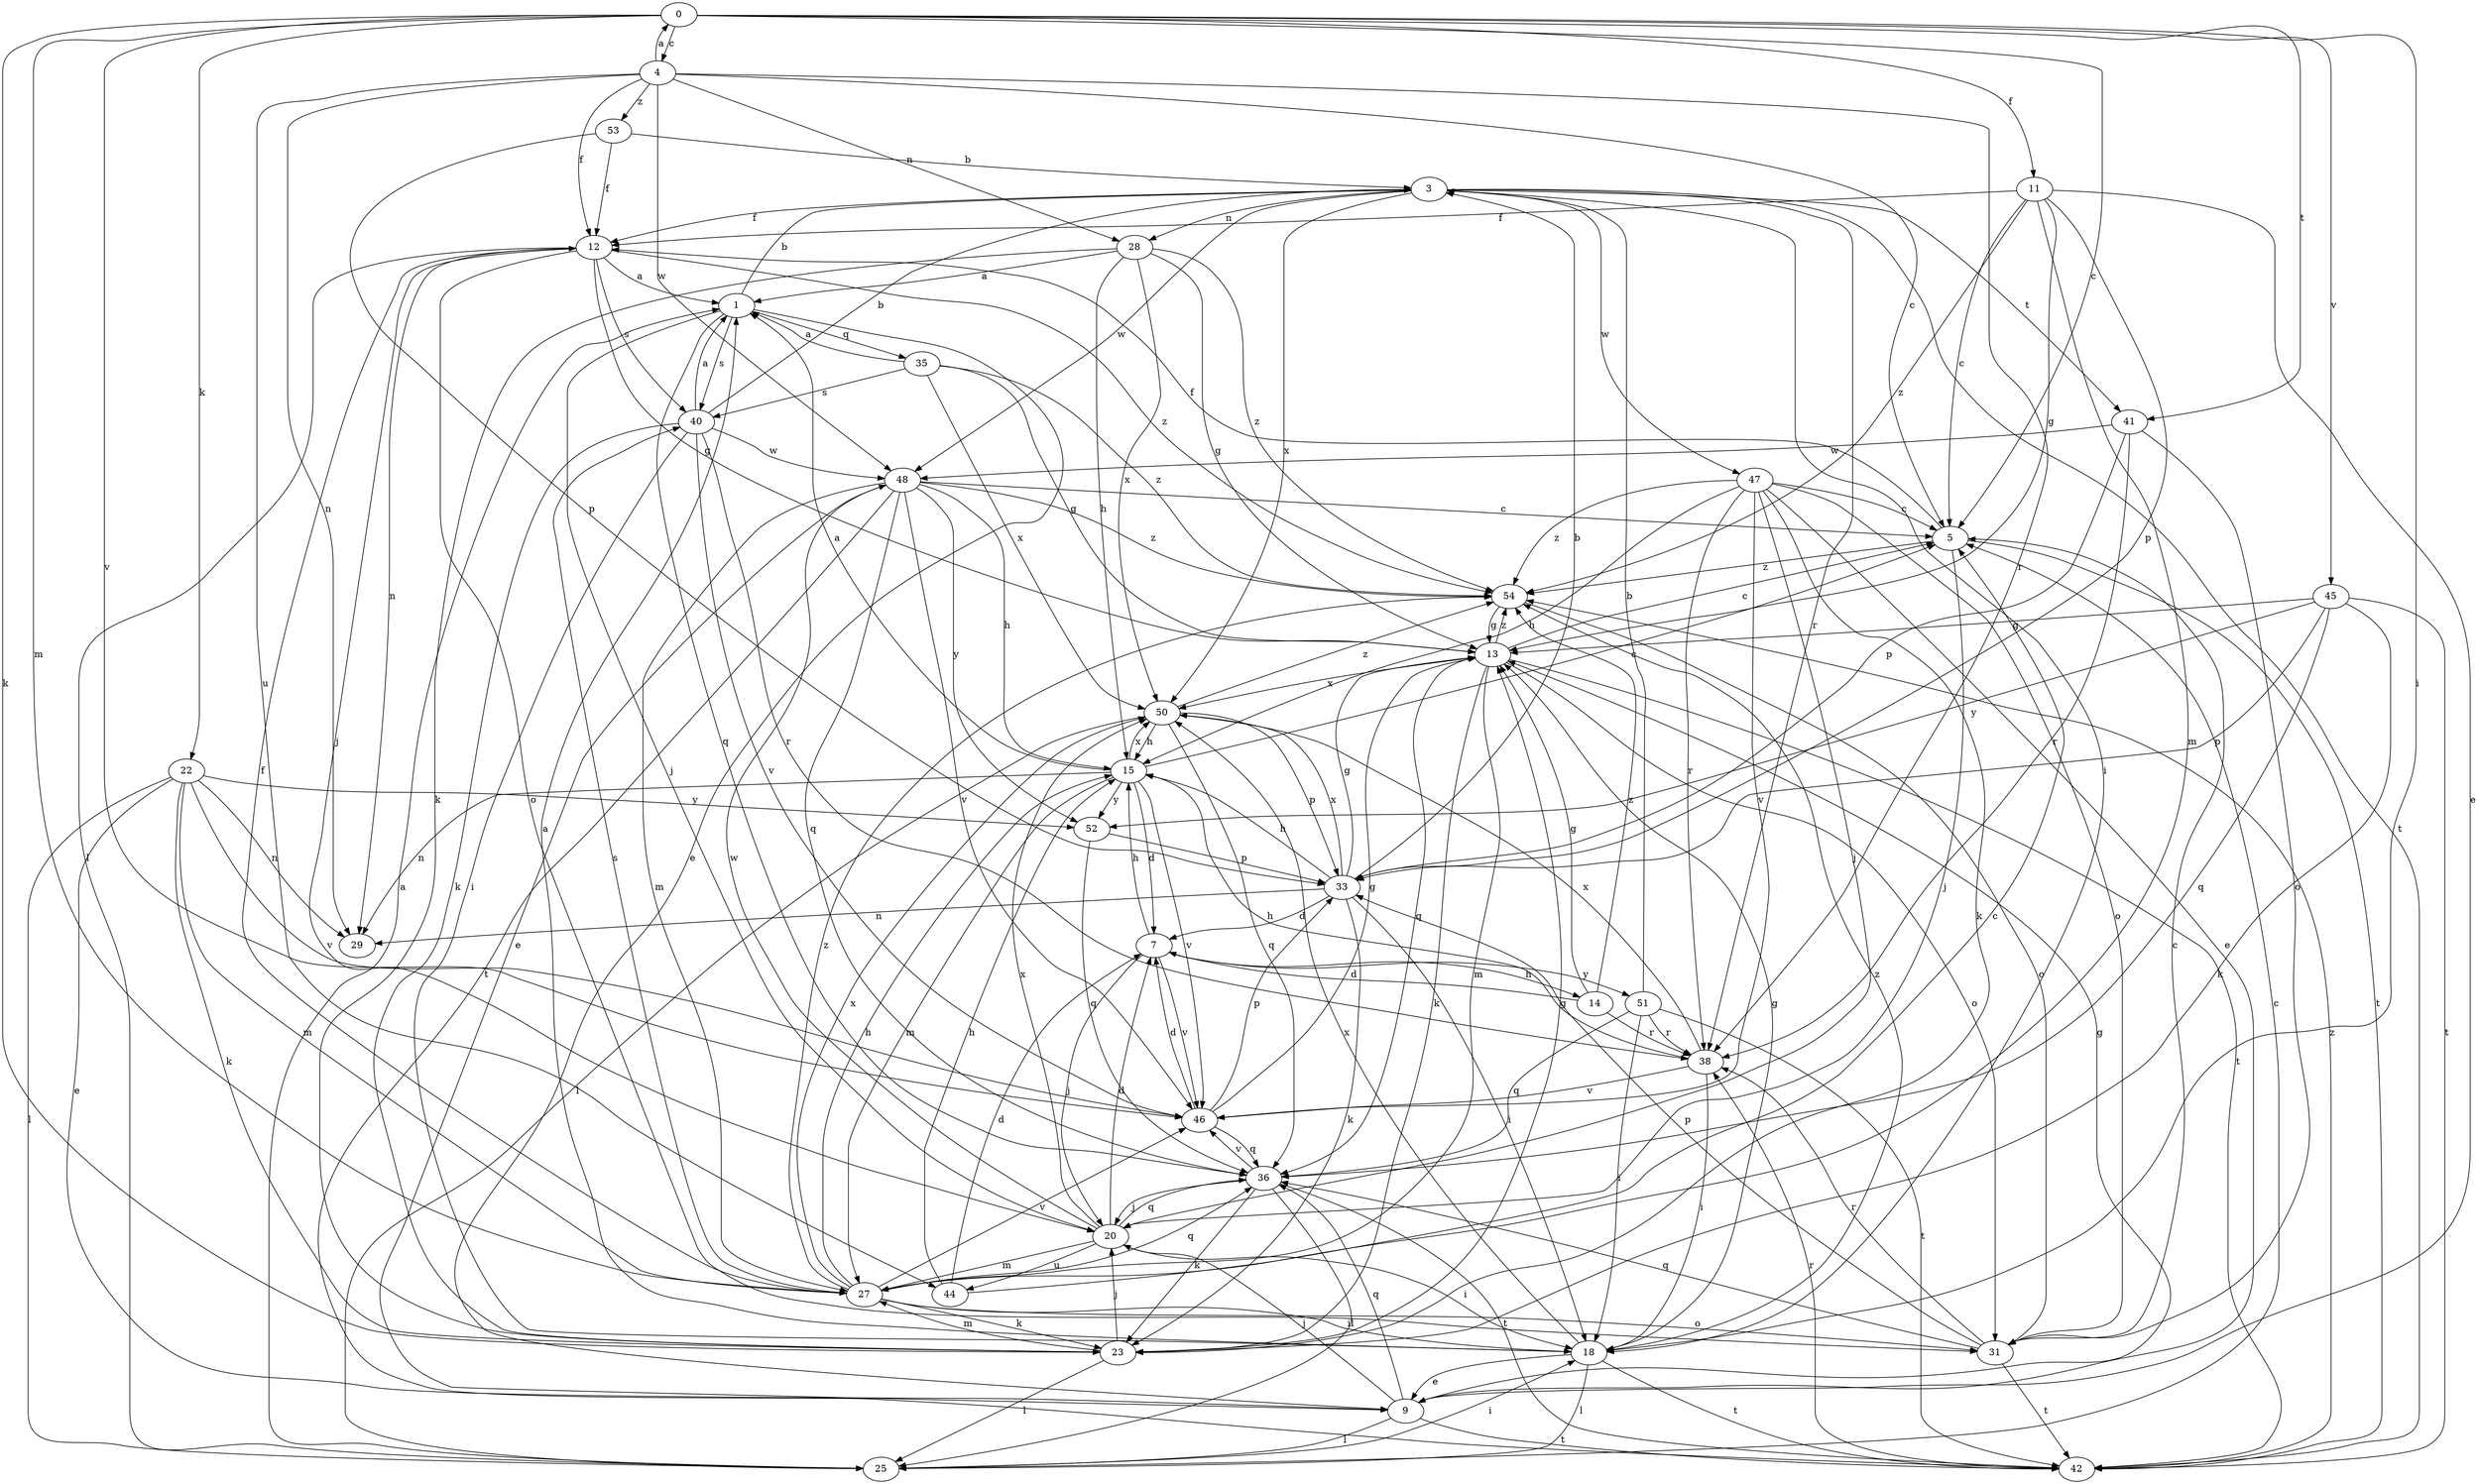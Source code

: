 strict digraph  {
0;
1;
3;
4;
5;
7;
9;
11;
12;
13;
14;
15;
18;
20;
22;
23;
25;
27;
28;
29;
31;
33;
35;
36;
38;
40;
41;
42;
44;
45;
46;
47;
48;
50;
51;
52;
53;
54;
0 -> 4  [label=c];
0 -> 5  [label=c];
0 -> 11  [label=f];
0 -> 18  [label=i];
0 -> 22  [label=k];
0 -> 23  [label=k];
0 -> 27  [label=m];
0 -> 41  [label=t];
0 -> 45  [label=v];
0 -> 46  [label=v];
1 -> 3  [label=b];
1 -> 9  [label=e];
1 -> 20  [label=j];
1 -> 35  [label=q];
1 -> 36  [label=q];
1 -> 40  [label=s];
3 -> 12  [label=f];
3 -> 18  [label=i];
3 -> 28  [label=n];
3 -> 38  [label=r];
3 -> 41  [label=t];
3 -> 42  [label=t];
3 -> 47  [label=w];
3 -> 48  [label=w];
3 -> 50  [label=x];
4 -> 0  [label=a];
4 -> 5  [label=c];
4 -> 12  [label=f];
4 -> 28  [label=n];
4 -> 29  [label=n];
4 -> 38  [label=r];
4 -> 44  [label=u];
4 -> 48  [label=w];
4 -> 53  [label=z];
5 -> 12  [label=f];
5 -> 20  [label=j];
5 -> 42  [label=t];
5 -> 54  [label=z];
7 -> 14  [label=h];
7 -> 15  [label=h];
7 -> 20  [label=j];
7 -> 46  [label=v];
7 -> 51  [label=y];
9 -> 13  [label=g];
9 -> 20  [label=j];
9 -> 25  [label=l];
9 -> 36  [label=q];
9 -> 42  [label=t];
11 -> 5  [label=c];
11 -> 9  [label=e];
11 -> 12  [label=f];
11 -> 13  [label=g];
11 -> 27  [label=m];
11 -> 33  [label=p];
11 -> 54  [label=z];
12 -> 1  [label=a];
12 -> 13  [label=g];
12 -> 20  [label=j];
12 -> 25  [label=l];
12 -> 29  [label=n];
12 -> 31  [label=o];
12 -> 40  [label=s];
12 -> 54  [label=z];
13 -> 5  [label=c];
13 -> 23  [label=k];
13 -> 27  [label=m];
13 -> 31  [label=o];
13 -> 36  [label=q];
13 -> 42  [label=t];
13 -> 50  [label=x];
13 -> 54  [label=z];
14 -> 7  [label=d];
14 -> 13  [label=g];
14 -> 38  [label=r];
14 -> 54  [label=z];
15 -> 1  [label=a];
15 -> 5  [label=c];
15 -> 7  [label=d];
15 -> 27  [label=m];
15 -> 29  [label=n];
15 -> 46  [label=v];
15 -> 50  [label=x];
15 -> 52  [label=y];
18 -> 1  [label=a];
18 -> 9  [label=e];
18 -> 13  [label=g];
18 -> 25  [label=l];
18 -> 42  [label=t];
18 -> 50  [label=x];
18 -> 54  [label=z];
20 -> 7  [label=d];
20 -> 18  [label=i];
20 -> 27  [label=m];
20 -> 36  [label=q];
20 -> 44  [label=u];
20 -> 48  [label=w];
20 -> 50  [label=x];
22 -> 9  [label=e];
22 -> 23  [label=k];
22 -> 25  [label=l];
22 -> 27  [label=m];
22 -> 29  [label=n];
22 -> 46  [label=v];
22 -> 52  [label=y];
23 -> 13  [label=g];
23 -> 20  [label=j];
23 -> 25  [label=l];
23 -> 27  [label=m];
25 -> 1  [label=a];
25 -> 5  [label=c];
25 -> 18  [label=i];
27 -> 12  [label=f];
27 -> 15  [label=h];
27 -> 18  [label=i];
27 -> 23  [label=k];
27 -> 31  [label=o];
27 -> 36  [label=q];
27 -> 40  [label=s];
27 -> 46  [label=v];
27 -> 50  [label=x];
27 -> 54  [label=z];
28 -> 1  [label=a];
28 -> 13  [label=g];
28 -> 15  [label=h];
28 -> 23  [label=k];
28 -> 50  [label=x];
28 -> 54  [label=z];
31 -> 5  [label=c];
31 -> 33  [label=p];
31 -> 36  [label=q];
31 -> 38  [label=r];
31 -> 42  [label=t];
33 -> 3  [label=b];
33 -> 7  [label=d];
33 -> 13  [label=g];
33 -> 15  [label=h];
33 -> 18  [label=i];
33 -> 23  [label=k];
33 -> 29  [label=n];
33 -> 50  [label=x];
35 -> 1  [label=a];
35 -> 13  [label=g];
35 -> 40  [label=s];
35 -> 50  [label=x];
35 -> 54  [label=z];
36 -> 20  [label=j];
36 -> 23  [label=k];
36 -> 25  [label=l];
36 -> 42  [label=t];
36 -> 46  [label=v];
38 -> 15  [label=h];
38 -> 18  [label=i];
38 -> 46  [label=v];
38 -> 50  [label=x];
40 -> 1  [label=a];
40 -> 3  [label=b];
40 -> 18  [label=i];
40 -> 23  [label=k];
40 -> 38  [label=r];
40 -> 46  [label=v];
40 -> 48  [label=w];
41 -> 31  [label=o];
41 -> 33  [label=p];
41 -> 38  [label=r];
41 -> 48  [label=w];
42 -> 38  [label=r];
42 -> 54  [label=z];
44 -> 5  [label=c];
44 -> 7  [label=d];
44 -> 15  [label=h];
45 -> 13  [label=g];
45 -> 23  [label=k];
45 -> 33  [label=p];
45 -> 36  [label=q];
45 -> 42  [label=t];
45 -> 52  [label=y];
46 -> 7  [label=d];
46 -> 13  [label=g];
46 -> 33  [label=p];
46 -> 36  [label=q];
47 -> 5  [label=c];
47 -> 9  [label=e];
47 -> 15  [label=h];
47 -> 20  [label=j];
47 -> 23  [label=k];
47 -> 31  [label=o];
47 -> 38  [label=r];
47 -> 46  [label=v];
47 -> 54  [label=z];
48 -> 5  [label=c];
48 -> 9  [label=e];
48 -> 15  [label=h];
48 -> 27  [label=m];
48 -> 36  [label=q];
48 -> 42  [label=t];
48 -> 46  [label=v];
48 -> 52  [label=y];
48 -> 54  [label=z];
50 -> 15  [label=h];
50 -> 25  [label=l];
50 -> 33  [label=p];
50 -> 36  [label=q];
50 -> 54  [label=z];
51 -> 3  [label=b];
51 -> 18  [label=i];
51 -> 36  [label=q];
51 -> 38  [label=r];
51 -> 42  [label=t];
52 -> 33  [label=p];
52 -> 36  [label=q];
53 -> 3  [label=b];
53 -> 12  [label=f];
53 -> 33  [label=p];
54 -> 13  [label=g];
54 -> 31  [label=o];
}
